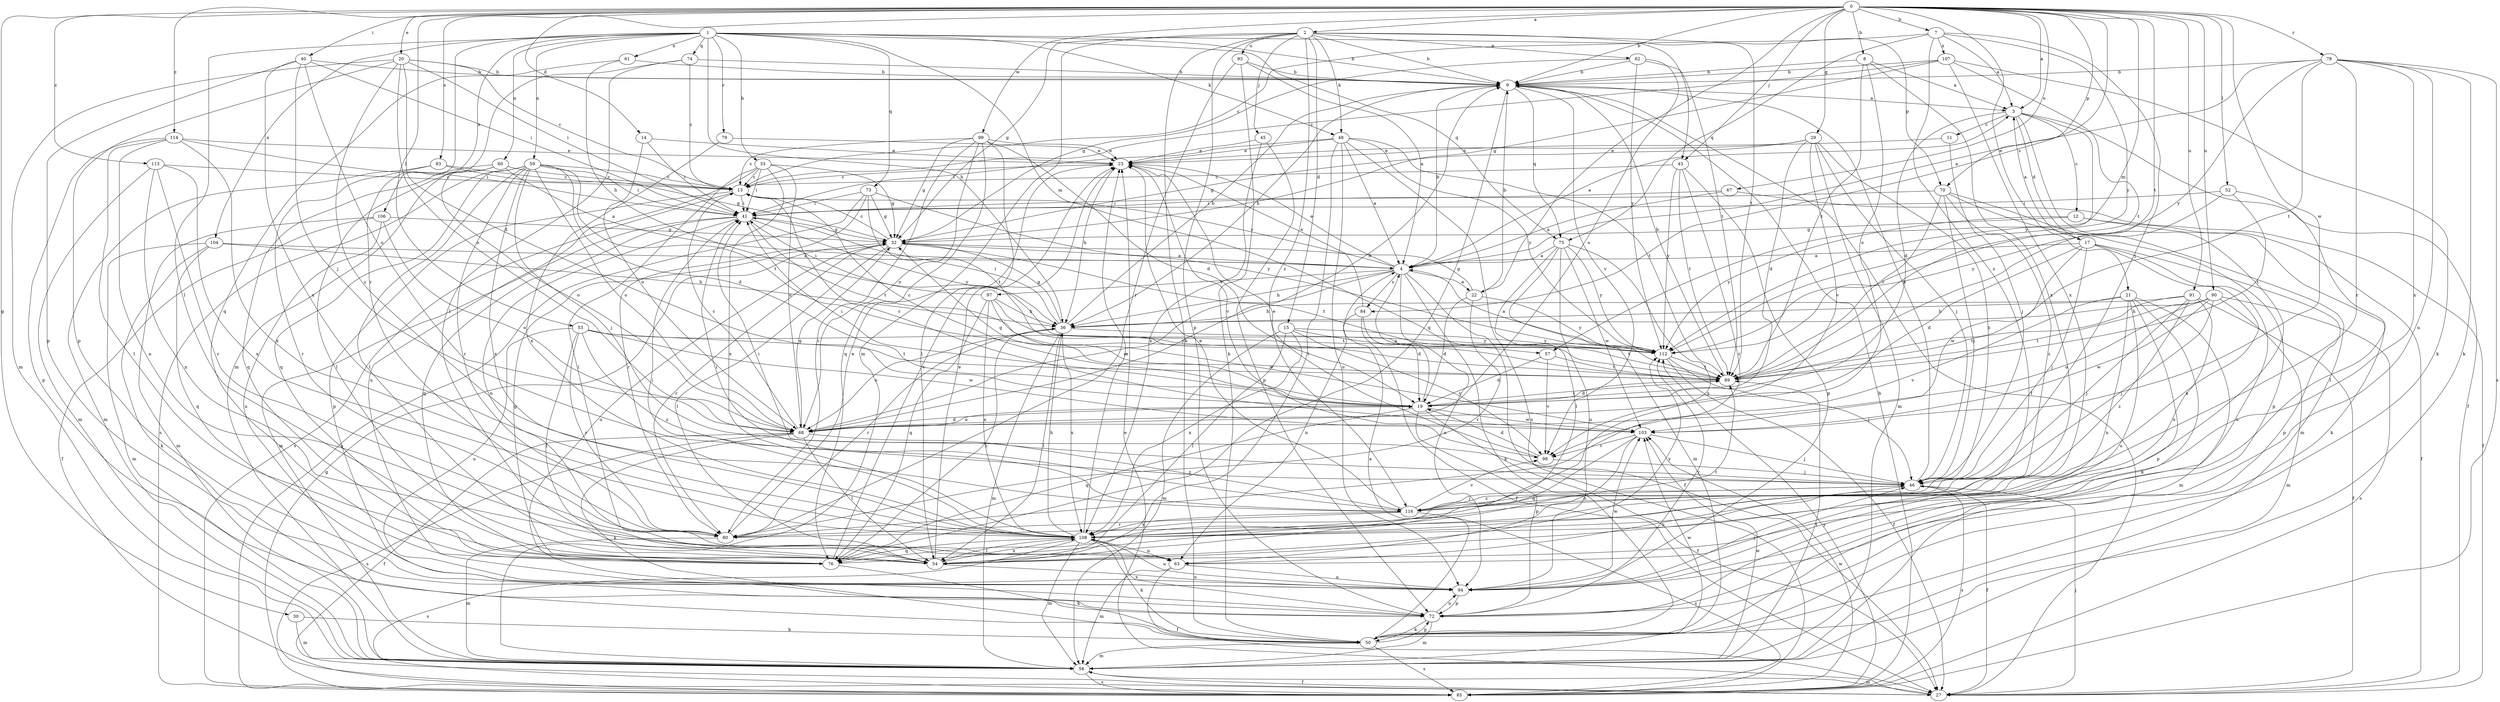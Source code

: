 strict digraph  {
0;
1;
2;
3;
4;
7;
8;
9;
11;
12;
13;
14;
15;
17;
19;
20;
21;
22;
23;
27;
29;
30;
32;
33;
36;
40;
41;
43;
45;
46;
48;
50;
52;
53;
54;
57;
58;
59;
60;
61;
62;
63;
67;
68;
70;
72;
73;
74;
75;
76;
78;
79;
80;
83;
84;
85;
89;
90;
91;
93;
94;
97;
98;
99;
103;
104;
106;
107;
108;
112;
113;
114;
116;
0 -> 2  [label=a];
0 -> 3  [label=a];
0 -> 7  [label=b];
0 -> 8  [label=b];
0 -> 9  [label=b];
0 -> 14  [label=d];
0 -> 20  [label=e];
0 -> 21  [label=e];
0 -> 22  [label=e];
0 -> 29  [label=g];
0 -> 30  [label=g];
0 -> 40  [label=i];
0 -> 43  [label=j];
0 -> 52  [label=l];
0 -> 53  [label=l];
0 -> 57  [label=m];
0 -> 67  [label=o];
0 -> 70  [label=p];
0 -> 78  [label=r];
0 -> 83  [label=s];
0 -> 84  [label=s];
0 -> 89  [label=t];
0 -> 90  [label=u];
0 -> 91  [label=u];
0 -> 99  [label=w];
0 -> 103  [label=w];
0 -> 113  [label=z];
0 -> 114  [label=z];
1 -> 9  [label=b];
1 -> 33  [label=h];
1 -> 36  [label=h];
1 -> 43  [label=j];
1 -> 48  [label=k];
1 -> 54  [label=l];
1 -> 57  [label=m];
1 -> 59  [label=n];
1 -> 60  [label=n];
1 -> 61  [label=n];
1 -> 73  [label=q];
1 -> 74  [label=q];
1 -> 75  [label=q];
1 -> 79  [label=r];
1 -> 80  [label=r];
1 -> 104  [label=x];
1 -> 106  [label=x];
2 -> 9  [label=b];
2 -> 15  [label=d];
2 -> 32  [label=g];
2 -> 45  [label=j];
2 -> 48  [label=k];
2 -> 50  [label=k];
2 -> 58  [label=m];
2 -> 62  [label=n];
2 -> 70  [label=p];
2 -> 72  [label=p];
2 -> 89  [label=t];
2 -> 93  [label=u];
2 -> 116  [label=z];
3 -> 11  [label=c];
3 -> 12  [label=c];
3 -> 17  [label=d];
3 -> 19  [label=d];
3 -> 27  [label=f];
3 -> 54  [label=l];
3 -> 112  [label=y];
4 -> 3  [label=a];
4 -> 9  [label=b];
4 -> 13  [label=c];
4 -> 22  [label=e];
4 -> 23  [label=e];
4 -> 27  [label=f];
4 -> 36  [label=h];
4 -> 50  [label=k];
4 -> 68  [label=o];
4 -> 84  [label=s];
4 -> 94  [label=u];
4 -> 97  [label=v];
7 -> 3  [label=a];
7 -> 13  [label=c];
7 -> 46  [label=j];
7 -> 75  [label=q];
7 -> 107  [label=x];
7 -> 112  [label=y];
7 -> 116  [label=z];
8 -> 3  [label=a];
8 -> 9  [label=b];
8 -> 68  [label=o];
8 -> 89  [label=t];
8 -> 108  [label=x];
9 -> 3  [label=a];
9 -> 27  [label=f];
9 -> 36  [label=h];
9 -> 75  [label=q];
9 -> 76  [label=q];
9 -> 98  [label=v];
11 -> 23  [label=e];
11 -> 46  [label=j];
12 -> 27  [label=f];
12 -> 32  [label=g];
12 -> 50  [label=k];
12 -> 112  [label=y];
13 -> 41  [label=i];
13 -> 72  [label=p];
13 -> 85  [label=s];
14 -> 23  [label=e];
14 -> 41  [label=i];
14 -> 68  [label=o];
15 -> 54  [label=l];
15 -> 58  [label=m];
15 -> 89  [label=t];
15 -> 98  [label=v];
15 -> 108  [label=x];
15 -> 112  [label=y];
17 -> 3  [label=a];
17 -> 4  [label=a];
17 -> 19  [label=d];
17 -> 46  [label=j];
17 -> 72  [label=p];
17 -> 94  [label=u];
17 -> 103  [label=w];
17 -> 108  [label=x];
19 -> 4  [label=a];
19 -> 13  [label=c];
19 -> 27  [label=f];
19 -> 32  [label=g];
19 -> 41  [label=i];
19 -> 68  [label=o];
19 -> 72  [label=p];
19 -> 76  [label=q];
19 -> 89  [label=t];
19 -> 103  [label=w];
20 -> 9  [label=b];
20 -> 13  [label=c];
20 -> 19  [label=d];
20 -> 41  [label=i];
20 -> 58  [label=m];
20 -> 68  [label=o];
20 -> 72  [label=p];
20 -> 116  [label=z];
21 -> 36  [label=h];
21 -> 50  [label=k];
21 -> 58  [label=m];
21 -> 63  [label=n];
21 -> 72  [label=p];
21 -> 94  [label=u];
21 -> 98  [label=v];
22 -> 9  [label=b];
22 -> 19  [label=d];
22 -> 32  [label=g];
22 -> 80  [label=r];
22 -> 112  [label=y];
23 -> 13  [label=c];
23 -> 36  [label=h];
23 -> 98  [label=v];
27 -> 23  [label=e];
27 -> 46  [label=j];
27 -> 58  [label=m];
29 -> 19  [label=d];
29 -> 23  [label=e];
29 -> 32  [label=g];
29 -> 46  [label=j];
29 -> 58  [label=m];
29 -> 98  [label=v];
29 -> 116  [label=z];
30 -> 50  [label=k];
30 -> 58  [label=m];
32 -> 4  [label=a];
32 -> 13  [label=c];
32 -> 54  [label=l];
32 -> 80  [label=r];
32 -> 89  [label=t];
32 -> 94  [label=u];
33 -> 13  [label=c];
33 -> 32  [label=g];
33 -> 41  [label=i];
33 -> 54  [label=l];
33 -> 68  [label=o];
33 -> 94  [label=u];
33 -> 108  [label=x];
36 -> 9  [label=b];
36 -> 32  [label=g];
36 -> 41  [label=i];
36 -> 54  [label=l];
36 -> 58  [label=m];
36 -> 68  [label=o];
36 -> 80  [label=r];
36 -> 108  [label=x];
36 -> 112  [label=y];
40 -> 9  [label=b];
40 -> 41  [label=i];
40 -> 46  [label=j];
40 -> 68  [label=o];
40 -> 72  [label=p];
40 -> 108  [label=x];
41 -> 32  [label=g];
41 -> 58  [label=m];
41 -> 63  [label=n];
41 -> 76  [label=q];
41 -> 89  [label=t];
41 -> 112  [label=y];
43 -> 13  [label=c];
43 -> 72  [label=p];
43 -> 80  [label=r];
43 -> 89  [label=t];
43 -> 112  [label=y];
45 -> 23  [label=e];
45 -> 72  [label=p];
45 -> 108  [label=x];
46 -> 9  [label=b];
46 -> 27  [label=f];
46 -> 41  [label=i];
46 -> 63  [label=n];
46 -> 85  [label=s];
46 -> 116  [label=z];
48 -> 4  [label=a];
48 -> 23  [label=e];
48 -> 41  [label=i];
48 -> 54  [label=l];
48 -> 85  [label=s];
48 -> 89  [label=t];
48 -> 94  [label=u];
48 -> 112  [label=y];
50 -> 4  [label=a];
50 -> 58  [label=m];
50 -> 72  [label=p];
50 -> 85  [label=s];
50 -> 103  [label=w];
52 -> 41  [label=i];
52 -> 54  [label=l];
52 -> 89  [label=t];
52 -> 112  [label=y];
53 -> 54  [label=l];
53 -> 80  [label=r];
53 -> 89  [label=t];
53 -> 94  [label=u];
53 -> 103  [label=w];
53 -> 112  [label=y];
53 -> 116  [label=z];
54 -> 23  [label=e];
54 -> 94  [label=u];
54 -> 108  [label=x];
54 -> 112  [label=y];
57 -> 19  [label=d];
57 -> 89  [label=t];
57 -> 98  [label=v];
58 -> 27  [label=f];
58 -> 85  [label=s];
58 -> 89  [label=t];
58 -> 103  [label=w];
59 -> 13  [label=c];
59 -> 19  [label=d];
59 -> 41  [label=i];
59 -> 46  [label=j];
59 -> 54  [label=l];
59 -> 68  [label=o];
59 -> 76  [label=q];
59 -> 80  [label=r];
59 -> 85  [label=s];
59 -> 89  [label=t];
59 -> 108  [label=x];
60 -> 4  [label=a];
60 -> 13  [label=c];
60 -> 54  [label=l];
60 -> 68  [label=o];
60 -> 76  [label=q];
61 -> 9  [label=b];
61 -> 36  [label=h];
61 -> 76  [label=q];
62 -> 9  [label=b];
62 -> 32  [label=g];
62 -> 68  [label=o];
62 -> 89  [label=t];
62 -> 112  [label=y];
63 -> 27  [label=f];
63 -> 58  [label=m];
63 -> 94  [label=u];
67 -> 4  [label=a];
67 -> 27  [label=f];
67 -> 41  [label=i];
68 -> 9  [label=b];
68 -> 13  [label=c];
68 -> 19  [label=d];
68 -> 27  [label=f];
68 -> 32  [label=g];
68 -> 50  [label=k];
68 -> 54  [label=l];
68 -> 85  [label=s];
68 -> 116  [label=z];
70 -> 41  [label=i];
70 -> 46  [label=j];
70 -> 58  [label=m];
70 -> 72  [label=p];
70 -> 89  [label=t];
70 -> 116  [label=z];
72 -> 50  [label=k];
72 -> 58  [label=m];
72 -> 94  [label=u];
72 -> 108  [label=x];
73 -> 32  [label=g];
73 -> 41  [label=i];
73 -> 80  [label=r];
73 -> 85  [label=s];
73 -> 89  [label=t];
73 -> 112  [label=y];
74 -> 9  [label=b];
74 -> 13  [label=c];
74 -> 54  [label=l];
74 -> 58  [label=m];
75 -> 4  [label=a];
75 -> 54  [label=l];
75 -> 58  [label=m];
75 -> 94  [label=u];
75 -> 103  [label=w];
75 -> 108  [label=x];
75 -> 112  [label=y];
76 -> 23  [label=e];
76 -> 32  [label=g];
76 -> 36  [label=h];
76 -> 50  [label=k];
76 -> 89  [label=t];
78 -> 4  [label=a];
78 -> 9  [label=b];
78 -> 50  [label=k];
78 -> 80  [label=r];
78 -> 85  [label=s];
78 -> 89  [label=t];
78 -> 94  [label=u];
78 -> 108  [label=x];
78 -> 112  [label=y];
79 -> 23  [label=e];
79 -> 108  [label=x];
80 -> 23  [label=e];
80 -> 58  [label=m];
83 -> 13  [label=c];
83 -> 32  [label=g];
83 -> 58  [label=m];
83 -> 80  [label=r];
84 -> 19  [label=d];
84 -> 23  [label=e];
84 -> 27  [label=f];
84 -> 63  [label=n];
85 -> 9  [label=b];
85 -> 32  [label=g];
85 -> 103  [label=w];
85 -> 112  [label=y];
89 -> 9  [label=b];
89 -> 19  [label=d];
90 -> 36  [label=h];
90 -> 46  [label=j];
90 -> 58  [label=m];
90 -> 68  [label=o];
90 -> 85  [label=s];
90 -> 89  [label=t];
90 -> 103  [label=w];
91 -> 27  [label=f];
91 -> 36  [label=h];
91 -> 46  [label=j];
91 -> 89  [label=t];
91 -> 108  [label=x];
91 -> 116  [label=z];
93 -> 4  [label=a];
93 -> 9  [label=b];
93 -> 50  [label=k];
93 -> 80  [label=r];
94 -> 46  [label=j];
94 -> 72  [label=p];
94 -> 103  [label=w];
94 -> 112  [label=y];
97 -> 36  [label=h];
97 -> 41  [label=i];
97 -> 76  [label=q];
97 -> 89  [label=t];
97 -> 103  [label=w];
97 -> 108  [label=x];
98 -> 19  [label=d];
98 -> 23  [label=e];
98 -> 46  [label=j];
99 -> 13  [label=c];
99 -> 19  [label=d];
99 -> 23  [label=e];
99 -> 32  [label=g];
99 -> 54  [label=l];
99 -> 68  [label=o];
99 -> 76  [label=q];
99 -> 80  [label=r];
103 -> 13  [label=c];
103 -> 46  [label=j];
103 -> 63  [label=n];
103 -> 76  [label=q];
103 -> 98  [label=v];
104 -> 4  [label=a];
104 -> 36  [label=h];
104 -> 50  [label=k];
104 -> 58  [label=m];
104 -> 76  [label=q];
106 -> 27  [label=f];
106 -> 32  [label=g];
106 -> 58  [label=m];
106 -> 68  [label=o];
106 -> 94  [label=u];
107 -> 9  [label=b];
107 -> 13  [label=c];
107 -> 32  [label=g];
107 -> 50  [label=k];
107 -> 89  [label=t];
107 -> 108  [label=x];
108 -> 23  [label=e];
108 -> 36  [label=h];
108 -> 41  [label=i];
108 -> 50  [label=k];
108 -> 54  [label=l];
108 -> 58  [label=m];
108 -> 63  [label=n];
108 -> 76  [label=q];
108 -> 85  [label=s];
108 -> 94  [label=u];
112 -> 4  [label=a];
112 -> 27  [label=f];
112 -> 46  [label=j];
112 -> 89  [label=t];
113 -> 13  [label=c];
113 -> 58  [label=m];
113 -> 63  [label=n];
113 -> 80  [label=r];
113 -> 108  [label=x];
114 -> 23  [label=e];
114 -> 41  [label=i];
114 -> 54  [label=l];
114 -> 63  [label=n];
114 -> 72  [label=p];
114 -> 108  [label=x];
116 -> 23  [label=e];
116 -> 41  [label=i];
116 -> 46  [label=j];
116 -> 80  [label=r];
116 -> 85  [label=s];
116 -> 98  [label=v];
116 -> 108  [label=x];
}
